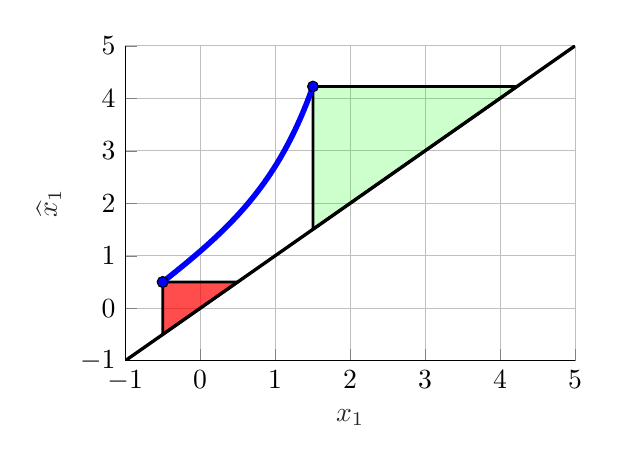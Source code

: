 % This file was created by matlab2tikz.
%
%The latest updates can be retrieved from
%  http://www.mathworks.com/matlabcentral/fileexchange/22022-matlab2tikz-matlab2tikz
%where you can also make suggestions and rate matlab2tikz.
%
\begin{tikzpicture}

\begin{axis}[%
width=5.714cm,
height=4cm,
at={(0cm,0cm)},
scale only axis,
xmin=-1,
xmax=5,
xtick={-1,  0,  1,  2,  3,  4,  5},
xlabel style={font=\color{white!15!black}},
xlabel={$x_1$},
ymin=-1,
ymax=5,
ytick={-1,  0,  1,  2,  3,  4,  5},
ylabel style={font=\color{white!15!black}},
ylabel={$\widehat{x}_1$},
axis background/.style={fill=white},
axis x line*=bottom,
axis y line*=left,
xmajorgrids,
ymajorgrids
]

\addplot[area legend, line width=1.0pt, draw=black, fill=red, fill opacity=0.7, forget plot]
table[row sep=crcr] {%
x	y\\
-0.5	0.5\\
-0.5	-0.5\\
0.5	0.5\\
}--cycle;
\addplot[only marks, mark=*, mark options={}, mark size=1.937pt, draw=black, fill=blue] table[row sep=crcr]{%
x	y\\
-0.5	0.5\\
};

\addplot[area legend, line width=1.0pt, draw=black, fill=green, fill opacity=0.2, forget plot]
table[row sep=crcr] {%
x	y\\
1.504	4.225\\
1.504	1.504\\
4.225	4.225\\
}--cycle;
\addplot [color=blue, line width=2.0pt, forget plot]
  table[row sep=crcr]{%
-0.5	0.5\\
-0.496	0.504\\
-0.492	0.509\\
-0.488	0.514\\
-0.484	0.518\\
-0.48	0.523\\
-0.476	0.527\\
-0.472	0.532\\
-0.468	0.536\\
-0.464	0.541\\
-0.46	0.545\\
-0.456	0.55\\
-0.452	0.554\\
-0.448	0.559\\
-0.444	0.563\\
-0.44	0.568\\
-0.436	0.572\\
-0.432	0.577\\
-0.428	0.581\\
-0.424	0.586\\
-0.42	0.59\\
-0.416	0.595\\
-0.412	0.599\\
-0.408	0.604\\
-0.404	0.609\\
-0.4	0.613\\
-0.396	0.618\\
-0.392	0.622\\
-0.388	0.627\\
-0.384	0.631\\
-0.38	0.636\\
-0.376	0.641\\
-0.372	0.645\\
-0.368	0.65\\
-0.364	0.654\\
-0.36	0.659\\
-0.356	0.663\\
-0.352	0.668\\
-0.348	0.673\\
-0.344	0.677\\
-0.34	0.682\\
-0.336	0.686\\
-0.332	0.691\\
-0.328	0.696\\
-0.324	0.7\\
-0.32	0.705\\
-0.316	0.709\\
-0.312	0.714\\
-0.308	0.719\\
-0.304	0.723\\
-0.3	0.728\\
-0.296	0.733\\
-0.292	0.737\\
-0.288	0.742\\
-0.284	0.746\\
-0.28	0.751\\
-0.276	0.756\\
-0.272	0.76\\
-0.268	0.765\\
-0.264	0.77\\
-0.26	0.774\\
-0.256	0.779\\
-0.252	0.784\\
-0.248	0.788\\
-0.244	0.793\\
-0.24	0.798\\
-0.236	0.802\\
-0.232	0.807\\
-0.228	0.812\\
-0.224	0.816\\
-0.22	0.821\\
-0.216	0.826\\
-0.212	0.831\\
-0.208	0.835\\
-0.204	0.84\\
-0.2	0.845\\
-0.196	0.849\\
-0.192	0.854\\
-0.188	0.859\\
-0.184	0.864\\
-0.18	0.868\\
-0.176	0.873\\
-0.172	0.878\\
-0.168	0.883\\
-0.164	0.887\\
-0.16	0.892\\
-0.156	0.897\\
-0.152	0.902\\
-0.148	0.906\\
-0.144	0.911\\
-0.14	0.916\\
-0.136	0.921\\
-0.132	0.926\\
-0.128	0.93\\
-0.124	0.935\\
-0.12	0.94\\
-0.116	0.945\\
-0.112	0.95\\
-0.108	0.954\\
-0.104	0.959\\
-0.1	0.964\\
-0.096	0.969\\
-0.092	0.974\\
-0.088	0.979\\
-0.084	0.983\\
-0.08	0.988\\
-0.076	0.993\\
-0.072	0.998\\
-0.068	1.003\\
-0.064	1.008\\
-0.06	1.013\\
-0.056	1.017\\
-0.052	1.022\\
-0.048	1.027\\
-0.044	1.032\\
-0.04	1.037\\
-0.036	1.042\\
-0.032	1.047\\
-0.028	1.052\\
-0.024	1.057\\
-0.02	1.062\\
-0.016	1.067\\
-0.012	1.072\\
-0.008	1.077\\
-0.004	1.081\\
4.163e-16	1.086\\
0.004	1.091\\
0.008	1.096\\
0.012	1.101\\
0.016	1.106\\
0.02	1.111\\
0.024	1.116\\
0.028	1.121\\
0.032	1.126\\
0.036	1.131\\
0.04	1.136\\
0.044	1.141\\
0.048	1.146\\
0.052	1.152\\
0.056	1.157\\
0.06	1.162\\
0.064	1.167\\
0.068	1.172\\
0.072	1.177\\
0.076	1.182\\
0.08	1.187\\
0.084	1.192\\
0.088	1.197\\
0.092	1.202\\
0.096	1.208\\
0.1	1.213\\
0.104	1.218\\
0.108	1.223\\
0.112	1.228\\
0.116	1.233\\
0.12	1.238\\
0.124	1.244\\
0.128	1.249\\
0.132	1.254\\
0.136	1.259\\
0.14	1.264\\
0.144	1.27\\
0.148	1.275\\
0.152	1.28\\
0.156	1.285\\
0.16	1.29\\
0.164	1.296\\
0.168	1.301\\
0.172	1.306\\
0.176	1.312\\
0.18	1.317\\
0.184	1.322\\
0.188	1.327\\
0.192	1.333\\
0.196	1.338\\
0.2	1.343\\
0.204	1.349\\
0.208	1.354\\
0.212	1.359\\
0.216	1.365\\
0.22	1.37\\
0.224	1.376\\
0.228	1.381\\
0.232	1.386\\
0.236	1.392\\
0.24	1.397\\
0.244	1.403\\
0.248	1.408\\
0.252	1.413\\
0.256	1.419\\
0.26	1.424\\
0.264	1.43\\
0.268	1.435\\
0.272	1.441\\
0.276	1.446\\
0.28	1.452\\
0.284	1.457\\
0.288	1.463\\
0.292	1.468\\
0.296	1.474\\
0.3	1.48\\
0.304	1.485\\
0.308	1.491\\
0.312	1.496\\
0.316	1.502\\
0.32	1.508\\
0.324	1.513\\
0.328	1.519\\
0.332	1.525\\
0.336	1.53\\
0.34	1.536\\
0.344	1.542\\
0.348	1.547\\
0.352	1.553\\
0.356	1.559\\
0.36	1.564\\
0.364	1.57\\
0.368	1.576\\
0.372	1.582\\
0.376	1.587\\
0.38	1.593\\
0.384	1.599\\
0.388	1.605\\
0.392	1.611\\
0.396	1.617\\
0.4	1.622\\
0.404	1.628\\
0.408	1.634\\
0.412	1.64\\
0.416	1.646\\
0.42	1.652\\
0.424	1.658\\
0.428	1.664\\
0.432	1.67\\
0.436	1.676\\
0.44	1.682\\
0.444	1.688\\
0.448	1.694\\
0.452	1.7\\
0.456	1.706\\
0.46	1.712\\
0.464	1.718\\
0.468	1.724\\
0.472	1.73\\
0.476	1.736\\
0.48	1.742\\
0.484	1.748\\
0.488	1.754\\
0.492	1.761\\
0.496	1.767\\
0.5	1.773\\
0.504	1.779\\
0.508	1.785\\
0.512	1.792\\
0.516	1.798\\
0.52	1.804\\
0.524	1.81\\
0.528	1.817\\
0.532	1.823\\
0.536	1.829\\
0.54	1.836\\
0.544	1.842\\
0.548	1.848\\
0.552	1.855\\
0.556	1.861\\
0.56	1.868\\
0.564	1.874\\
0.568	1.881\\
0.572	1.887\\
0.576	1.893\\
0.58	1.9\\
0.584	1.907\\
0.588	1.913\\
0.592	1.92\\
0.596	1.926\\
0.6	1.933\\
0.604	1.939\\
0.608	1.946\\
0.612	1.953\\
0.616	1.959\\
0.62	1.966\\
0.624	1.973\\
0.628	1.979\\
0.632	1.986\\
0.636	1.993\\
0.64	2.0\\
0.644	2.006\\
0.648	2.013\\
0.652	2.02\\
0.656	2.027\\
0.66	2.034\\
0.664	2.041\\
0.668	2.048\\
0.672	2.055\\
0.676	2.062\\
0.68	2.068\\
0.684	2.075\\
0.688	2.082\\
0.692	2.09\\
0.696	2.097\\
0.7	2.104\\
0.704	2.111\\
0.708	2.118\\
0.712	2.125\\
0.716	2.132\\
0.72	2.139\\
0.724	2.147\\
0.728	2.154\\
0.732	2.161\\
0.736	2.168\\
0.74	2.176\\
0.744	2.183\\
0.748	2.19\\
0.752	2.198\\
0.756	2.205\\
0.76	2.212\\
0.764	2.22\\
0.768	2.227\\
0.772	2.235\\
0.776	2.242\\
0.78	2.25\\
0.784	2.257\\
0.788	2.265\\
0.792	2.272\\
0.796	2.28\\
0.8	2.288\\
0.804	2.295\\
0.808	2.303\\
0.812	2.311\\
0.816	2.318\\
0.82	2.326\\
0.824	2.334\\
0.828	2.342\\
0.832	2.35\\
0.836	2.357\\
0.84	2.365\\
0.844	2.373\\
0.848	2.381\\
0.852	2.389\\
0.856	2.397\\
0.86	2.405\\
0.864	2.413\\
0.868	2.421\\
0.872	2.429\\
0.876	2.437\\
0.88	2.446\\
0.884	2.454\\
0.888	2.462\\
0.892	2.47\\
0.896	2.479\\
0.9	2.487\\
0.904	2.495\\
0.908	2.504\\
0.912	2.512\\
0.916	2.52\\
0.92	2.529\\
0.924	2.537\\
0.928	2.546\\
0.932	2.554\\
0.936	2.563\\
0.94	2.572\\
0.944	2.58\\
0.948	2.589\\
0.952	2.598\\
0.956	2.606\\
0.96	2.615\\
0.964	2.624\\
0.968	2.633\\
0.972	2.642\\
0.976	2.65\\
0.98	2.659\\
0.984	2.668\\
0.988	2.677\\
0.992	2.686\\
0.996	2.695\\
1	2.704\\
1.004	2.714\\
1.008	2.723\\
1.012	2.732\\
1.016	2.741\\
1.02	2.75\\
1.024	2.76\\
1.028	2.769\\
1.032	2.778\\
1.036	2.788\\
1.04	2.797\\
1.044	2.807\\
1.048	2.816\\
1.052	2.826\\
1.056	2.836\\
1.06	2.845\\
1.064	2.855\\
1.068	2.865\\
1.072	2.874\\
1.076	2.884\\
1.08	2.894\\
1.084	2.904\\
1.088	2.914\\
1.092	2.924\\
1.096	2.934\\
1.1	2.944\\
1.104	2.954\\
1.108	2.964\\
1.112	2.974\\
1.116	2.984\\
1.12	2.994\\
1.124	3.005\\
1.128	3.015\\
1.132	3.025\\
1.136	3.036\\
1.14	3.046\\
1.144	3.057\\
1.148	3.067\\
1.152	3.078\\
1.156	3.088\\
1.16	3.099\\
1.164	3.11\\
1.168	3.121\\
1.172	3.131\\
1.176	3.142\\
1.18	3.153\\
1.184	3.164\\
1.188	3.175\\
1.192	3.186\\
1.196	3.197\\
1.2	3.208\\
1.204	3.22\\
1.208	3.231\\
1.212	3.242\\
1.216	3.253\\
1.22	3.265\\
1.224	3.276\\
1.228	3.288\\
1.232	3.299\\
1.236	3.311\\
1.24	3.323\\
1.244	3.334\\
1.248	3.346\\
1.252	3.358\\
1.256	3.37\\
1.26	3.381\\
1.264	3.393\\
1.268	3.405\\
1.272	3.418\\
1.276	3.43\\
1.28	3.442\\
1.284	3.454\\
1.288	3.466\\
1.292	3.479\\
1.296	3.491\\
1.3	3.504\\
1.304	3.516\\
1.308	3.529\\
1.312	3.541\\
1.316	3.554\\
1.32	3.567\\
1.324	3.579\\
1.328	3.592\\
1.332	3.605\\
1.336	3.618\\
1.34	3.631\\
1.344	3.644\\
1.348	3.658\\
1.352	3.671\\
1.356	3.684\\
1.36	3.697\\
1.364	3.711\\
1.368	3.724\\
1.372	3.738\\
1.376	3.752\\
1.38	3.765\\
1.384	3.779\\
1.388	3.793\\
1.392	3.807\\
1.396	3.821\\
1.4	3.835\\
1.404	3.849\\
1.408	3.863\\
1.412	3.877\\
1.416	3.891\\
1.42	3.906\\
1.424	3.92\\
1.428	3.935\\
1.432	3.949\\
1.436	3.964\\
1.44	3.979\\
1.444	3.994\\
1.448	4.008\\
1.452	4.023\\
1.456	4.038\\
1.46	4.053\\
1.464	4.069\\
1.468	4.084\\
1.472	4.099\\
1.476	4.115\\
1.48	4.13\\
1.484	4.146\\
1.488	4.161\\
1.492	4.177\\
1.496	4.193\\
1.5	4.209\\
1.504	4.225\\
};
\addplot[only marks, mark=*, mark options={}, mark size=1.937pt, draw=black, fill=blue] table[row sep=crcr]{%
x	y\\
-0.5	0.5\\
};
\addplot[only marks, mark=*, mark options={}, mark size=1.937pt, draw=black, fill=blue] table[row sep=crcr]{%
x	y\\
1.504	4.225\\
};
\addplot [color=black, line width=1.2pt, forget plot]
  table[row sep=crcr]{%
-1	-1\\
5	5\\
};
\end{axis}
\end{tikzpicture}%